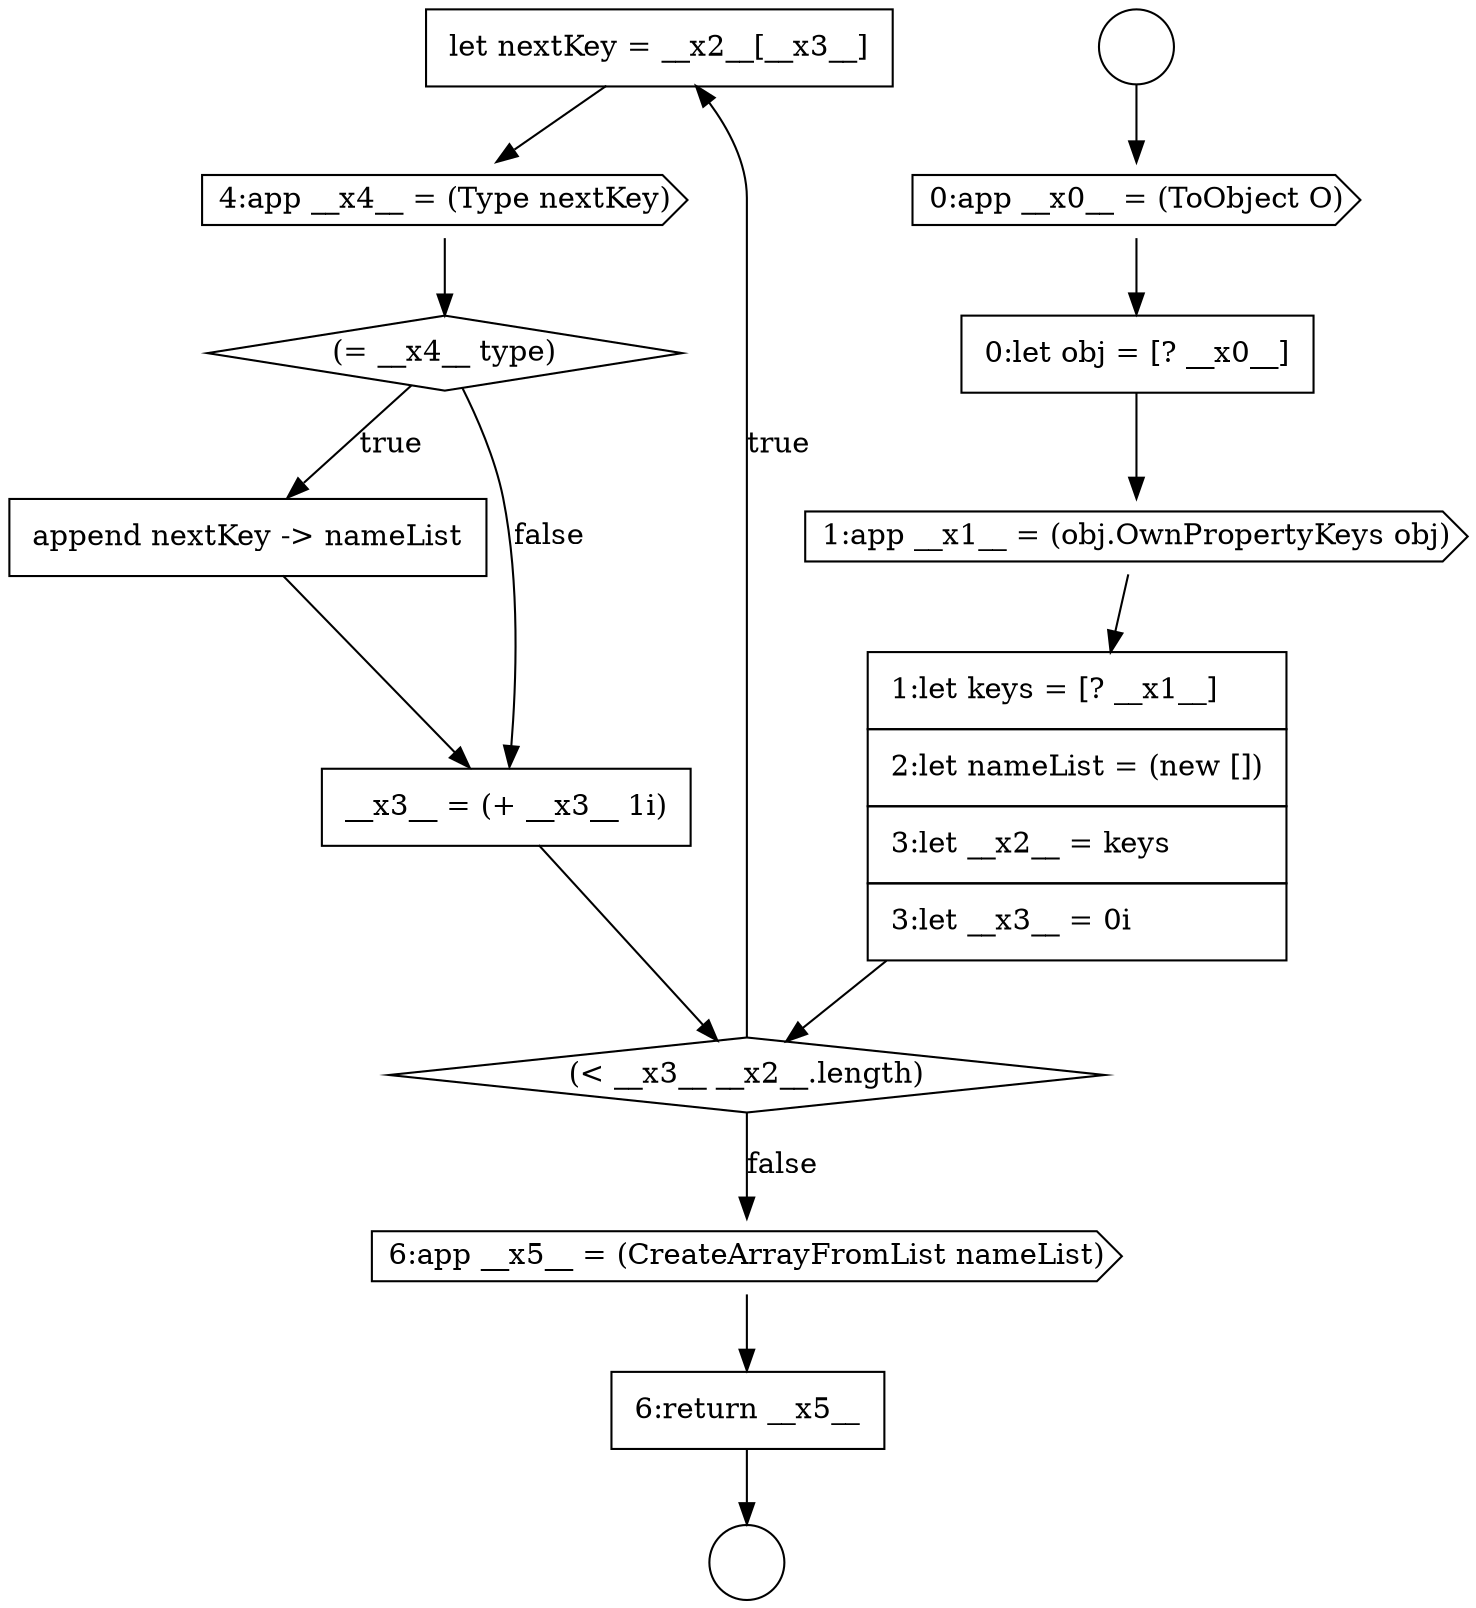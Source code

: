 digraph {
  node11409 [shape=none, margin=0, label=<<font color="black">
    <table border="0" cellborder="1" cellspacing="0" cellpadding="10">
      <tr><td align="left">let nextKey = __x2__[__x3__]</td></tr>
    </table>
  </font>> color="black" fillcolor="white" style=filled]
  node11404 [shape=cds, label=<<font color="black">0:app __x0__ = (ToObject O)</font>> color="black" fillcolor="white" style=filled]
  node11410 [shape=cds, label=<<font color="black">4:app __x4__ = (Type nextKey)</font>> color="black" fillcolor="white" style=filled]
  node11403 [shape=circle label=" " color="black" fillcolor="white" style=filled]
  node11411 [shape=diamond, label=<<font color="black">(= __x4__ type)</font>> color="black" fillcolor="white" style=filled]
  node11406 [shape=cds, label=<<font color="black">1:app __x1__ = (obj.OwnPropertyKeys obj)</font>> color="black" fillcolor="white" style=filled]
  node11402 [shape=circle label=" " color="black" fillcolor="white" style=filled]
  node11412 [shape=none, margin=0, label=<<font color="black">
    <table border="0" cellborder="1" cellspacing="0" cellpadding="10">
      <tr><td align="left">append nextKey -&gt; nameList</td></tr>
    </table>
  </font>> color="black" fillcolor="white" style=filled]
  node11405 [shape=none, margin=0, label=<<font color="black">
    <table border="0" cellborder="1" cellspacing="0" cellpadding="10">
      <tr><td align="left">0:let obj = [? __x0__]</td></tr>
    </table>
  </font>> color="black" fillcolor="white" style=filled]
  node11415 [shape=none, margin=0, label=<<font color="black">
    <table border="0" cellborder="1" cellspacing="0" cellpadding="10">
      <tr><td align="left">6:return __x5__</td></tr>
    </table>
  </font>> color="black" fillcolor="white" style=filled]
  node11413 [shape=none, margin=0, label=<<font color="black">
    <table border="0" cellborder="1" cellspacing="0" cellpadding="10">
      <tr><td align="left">__x3__ = (+ __x3__ 1i)</td></tr>
    </table>
  </font>> color="black" fillcolor="white" style=filled]
  node11408 [shape=diamond, label=<<font color="black">(&lt; __x3__ __x2__.length)</font>> color="black" fillcolor="white" style=filled]
  node11407 [shape=none, margin=0, label=<<font color="black">
    <table border="0" cellborder="1" cellspacing="0" cellpadding="10">
      <tr><td align="left">1:let keys = [? __x1__]</td></tr>
      <tr><td align="left">2:let nameList = (new [])</td></tr>
      <tr><td align="left">3:let __x2__ = keys</td></tr>
      <tr><td align="left">3:let __x3__ = 0i</td></tr>
    </table>
  </font>> color="black" fillcolor="white" style=filled]
  node11414 [shape=cds, label=<<font color="black">6:app __x5__ = (CreateArrayFromList nameList)</font>> color="black" fillcolor="white" style=filled]
  node11402 -> node11404 [ color="black"]
  node11415 -> node11403 [ color="black"]
  node11406 -> node11407 [ color="black"]
  node11410 -> node11411 [ color="black"]
  node11407 -> node11408 [ color="black"]
  node11404 -> node11405 [ color="black"]
  node11412 -> node11413 [ color="black"]
  node11409 -> node11410 [ color="black"]
  node11411 -> node11412 [label=<<font color="black">true</font>> color="black"]
  node11411 -> node11413 [label=<<font color="black">false</font>> color="black"]
  node11414 -> node11415 [ color="black"]
  node11413 -> node11408 [ color="black"]
  node11408 -> node11409 [label=<<font color="black">true</font>> color="black"]
  node11408 -> node11414 [label=<<font color="black">false</font>> color="black"]
  node11405 -> node11406 [ color="black"]
}
